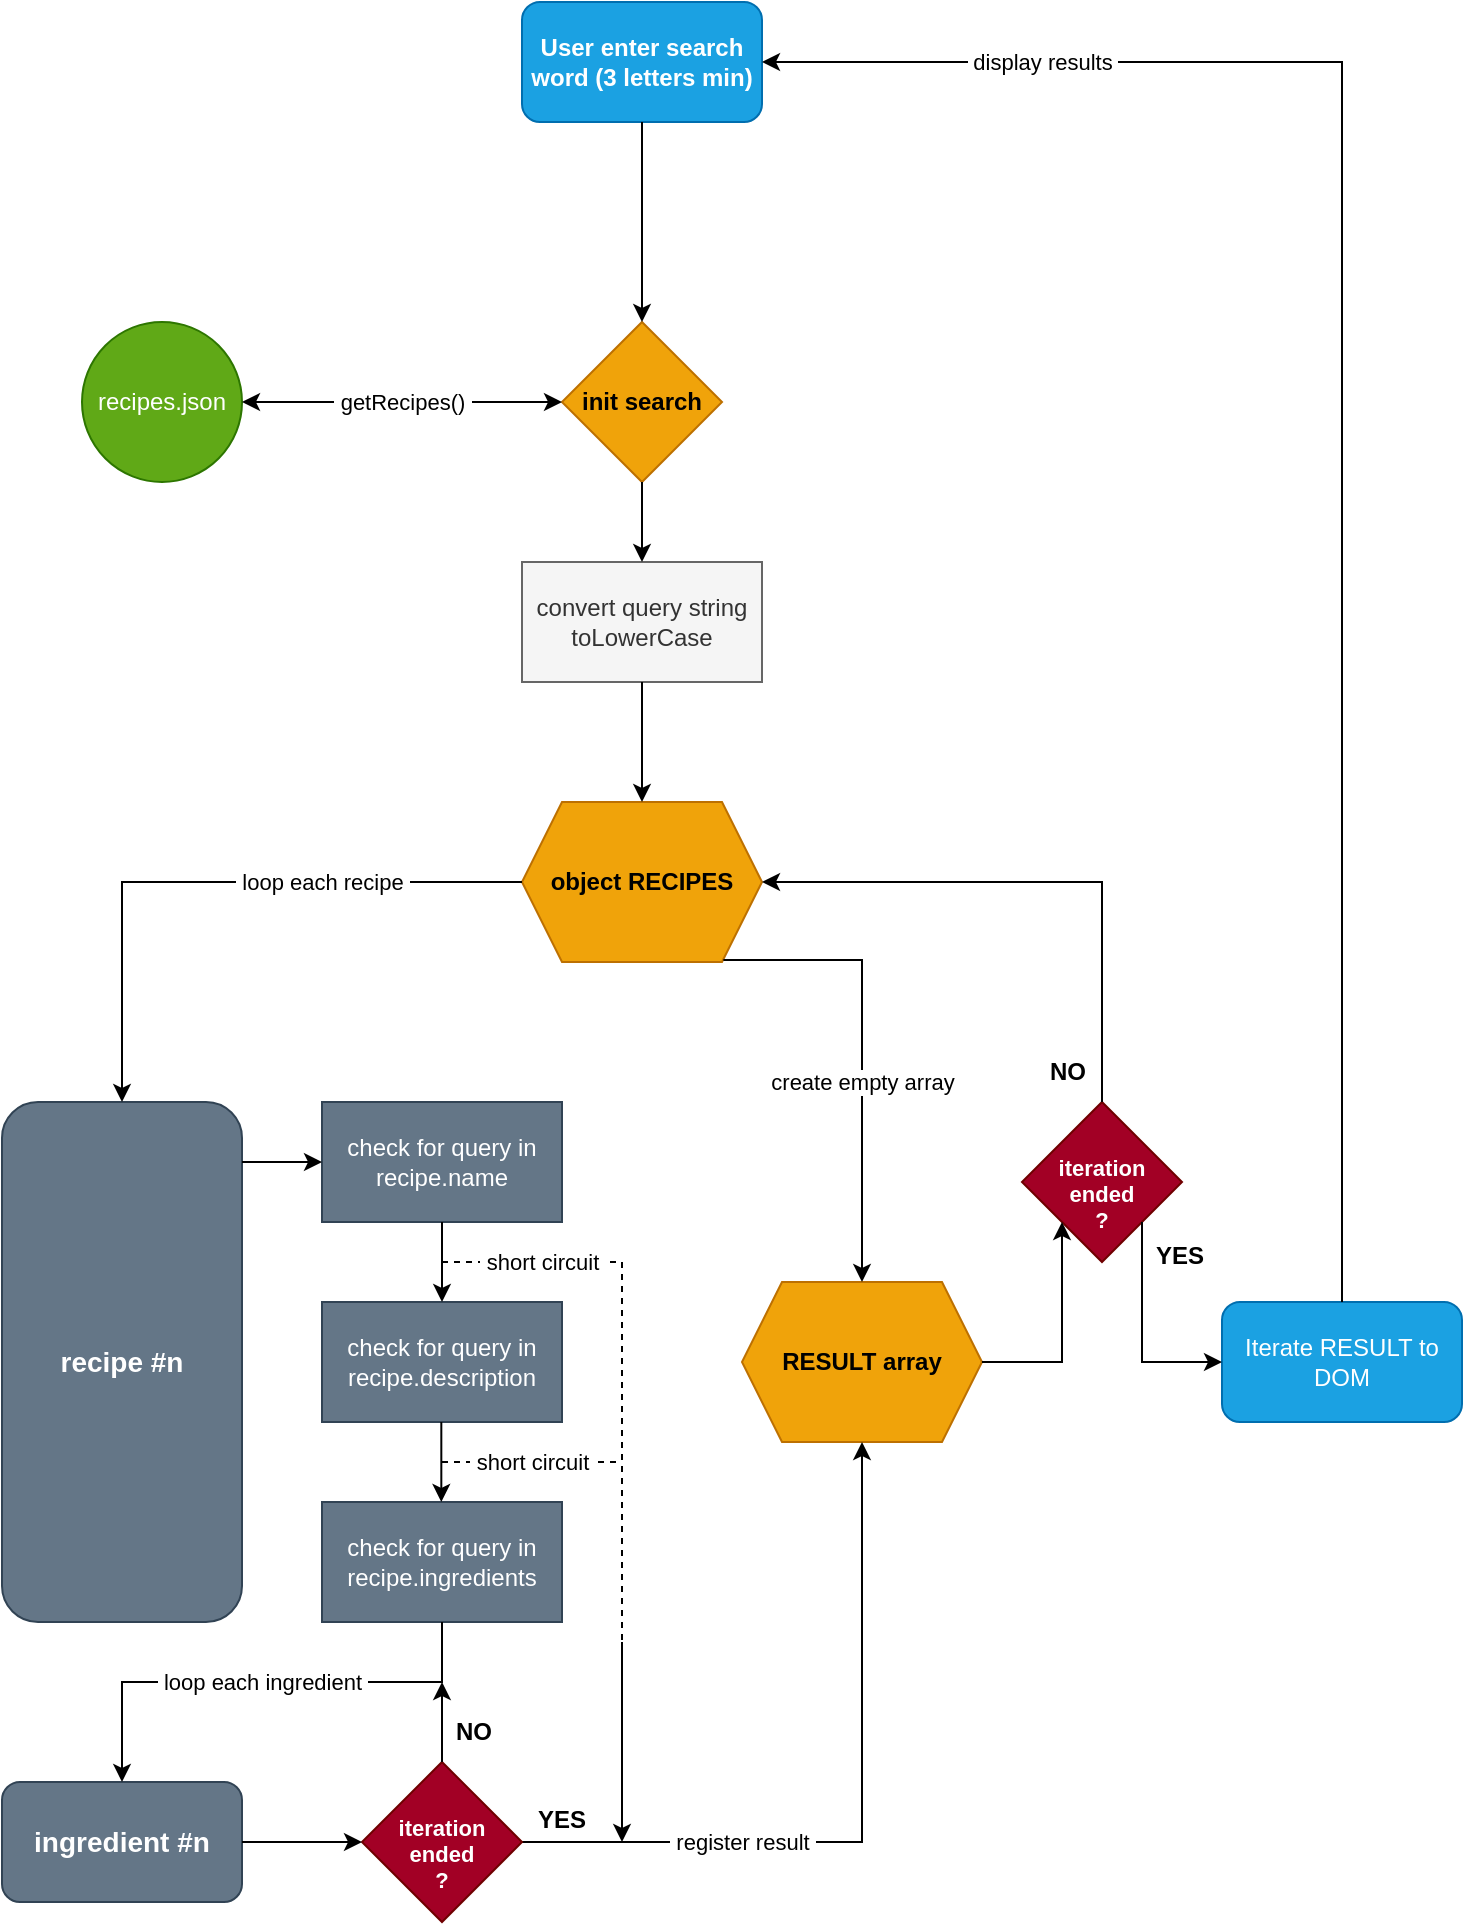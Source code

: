 <mxfile>
    <diagram id="IzG7a3cqAIBmP9c-uOni" name="Page-1">
        <mxGraphModel dx="1647" dy="1139" grid="1" gridSize="10" guides="1" tooltips="1" connect="1" arrows="1" fold="1" page="1" pageScale="1" pageWidth="827" pageHeight="1169" math="0" shadow="0">
            <root>
                <mxCell id="0"/>
                <mxCell id="1" parent="0"/>
                <mxCell id="Wy_21Op2X0B6NZCzpTQm-1" value="User enter search word (3 letters min)" style="rounded=1;whiteSpace=wrap;html=1;fillColor=#1ba1e2;strokeColor=#006EAF;fontStyle=1;fontColor=#ffffff;" parent="1" vertex="1">
                    <mxGeometry x="300" y="80" width="120" height="60" as="geometry"/>
                </mxCell>
                <mxCell id="Wy_21Op2X0B6NZCzpTQm-2" value="init search" style="rhombus;whiteSpace=wrap;html=1;fillColor=#f0a30a;strokeColor=#BD7000;fontStyle=1;fontColor=#000000;" parent="1" vertex="1">
                    <mxGeometry x="320" y="240" width="80" height="80" as="geometry"/>
                </mxCell>
                <mxCell id="Wy_21Op2X0B6NZCzpTQm-3" value="recipes.json" style="ellipse;whiteSpace=wrap;html=1;aspect=fixed;fillColor=#60a917;strokeColor=#2D7600;fontColor=#ffffff;" parent="1" vertex="1">
                    <mxGeometry x="80" y="240" width="80" height="80" as="geometry"/>
                </mxCell>
                <mxCell id="Wy_21Op2X0B6NZCzpTQm-4" value="convert query string toLowerCase" style="rounded=0;whiteSpace=wrap;html=1;fillColor=#f5f5f5;fontColor=#333333;strokeColor=#666666;" parent="1" vertex="1">
                    <mxGeometry x="300" y="360" width="120" height="60" as="geometry"/>
                </mxCell>
                <mxCell id="Wy_21Op2X0B6NZCzpTQm-5" value="object RECIPES" style="shape=hexagon;perimeter=hexagonPerimeter2;whiteSpace=wrap;html=1;fixedSize=1;fillColor=#f0a30a;strokeColor=#BD7000;fontStyle=1;fontColor=#000000;" parent="1" vertex="1">
                    <mxGeometry x="300" y="480" width="120" height="80" as="geometry"/>
                </mxCell>
                <mxCell id="Wy_21Op2X0B6NZCzpTQm-6" value="recipe #n" style="rounded=1;whiteSpace=wrap;html=1;fillColor=#647687;fontColor=#ffffff;strokeColor=#314354;fontStyle=1;fontSize=14;" parent="1" vertex="1">
                    <mxGeometry x="40" y="630" width="120" height="260" as="geometry"/>
                </mxCell>
                <mxCell id="Wy_21Op2X0B6NZCzpTQm-7" value="check for query in recipe.name" style="rounded=0;whiteSpace=wrap;html=1;fillColor=#647687;strokeColor=#314354;fontColor=#ffffff;" parent="1" vertex="1">
                    <mxGeometry x="200" y="630" width="120" height="60" as="geometry"/>
                </mxCell>
                <mxCell id="Wy_21Op2X0B6NZCzpTQm-8" value="check for query in recipe.description" style="rounded=0;whiteSpace=wrap;html=1;fillColor=#647687;strokeColor=#314354;fontColor=#ffffff;" parent="1" vertex="1">
                    <mxGeometry x="200" y="730" width="120" height="60" as="geometry"/>
                </mxCell>
                <mxCell id="Wy_21Op2X0B6NZCzpTQm-9" value="check for query in recipe.ingredients" style="rounded=0;whiteSpace=wrap;html=1;fillColor=#647687;strokeColor=#314354;fontColor=#ffffff;" parent="1" vertex="1">
                    <mxGeometry x="200" y="830" width="120" height="60" as="geometry"/>
                </mxCell>
                <mxCell id="Wy_21Op2X0B6NZCzpTQm-10" value="iteration ended&lt;br style=&quot;font-size: 11px;&quot;&gt;?" style="rhombus;whiteSpace=wrap;html=1;fillColor=#a20025;strokeColor=#6F0000;fontStyle=1;fontSize=11;verticalAlign=middle;labelPosition=center;verticalLabelPosition=middle;align=center;spacingTop=11;fontColor=#ffffff;" parent="1" vertex="1">
                    <mxGeometry x="550" y="630" width="80" height="80" as="geometry"/>
                </mxCell>
                <mxCell id="Wy_21Op2X0B6NZCzpTQm-11" value="RESULT array" style="shape=hexagon;perimeter=hexagonPerimeter2;whiteSpace=wrap;html=1;fixedSize=1;fillColor=#f0a30a;strokeColor=#BD7000;fontStyle=1;fontColor=#000000;" parent="1" vertex="1">
                    <mxGeometry x="410" y="720" width="120" height="80" as="geometry"/>
                </mxCell>
                <mxCell id="Wy_21Op2X0B6NZCzpTQm-12" value="Iterate RESULT to DOM" style="rounded=1;whiteSpace=wrap;html=1;fillColor=#1ba1e2;fontColor=#ffffff;strokeColor=#006EAF;" parent="1" vertex="1">
                    <mxGeometry x="650" y="730" width="120" height="60" as="geometry"/>
                </mxCell>
                <mxCell id="Wy_21Op2X0B6NZCzpTQm-14" value="&amp;nbsp;getRecipes()&amp;nbsp;" style="endArrow=classic;startArrow=classic;html=1;rounded=0;entryX=0;entryY=0.5;entryDx=0;entryDy=0;exitX=1;exitY=0.5;exitDx=0;exitDy=0;" parent="1" source="Wy_21Op2X0B6NZCzpTQm-3" target="Wy_21Op2X0B6NZCzpTQm-2" edge="1">
                    <mxGeometry width="50" height="50" relative="1" as="geometry">
                        <mxPoint x="200" y="310" as="sourcePoint"/>
                        <mxPoint x="250" y="260" as="targetPoint"/>
                    </mxGeometry>
                </mxCell>
                <mxCell id="Wy_21Op2X0B6NZCzpTQm-15" value="" style="endArrow=classic;html=1;rounded=0;entryX=0.5;entryY=0;entryDx=0;entryDy=0;exitX=0.5;exitY=1;exitDx=0;exitDy=0;" parent="1" source="Wy_21Op2X0B6NZCzpTQm-1" target="Wy_21Op2X0B6NZCzpTQm-2" edge="1">
                    <mxGeometry width="50" height="50" relative="1" as="geometry">
                        <mxPoint x="370" y="220" as="sourcePoint"/>
                        <mxPoint x="420" y="170" as="targetPoint"/>
                    </mxGeometry>
                </mxCell>
                <mxCell id="Wy_21Op2X0B6NZCzpTQm-16" value="" style="endArrow=classic;html=1;rounded=0;exitX=0.5;exitY=1;exitDx=0;exitDy=0;entryX=0.5;entryY=0;entryDx=0;entryDy=0;" parent="1" source="Wy_21Op2X0B6NZCzpTQm-2" target="Wy_21Op2X0B6NZCzpTQm-4" edge="1">
                    <mxGeometry width="50" height="50" relative="1" as="geometry">
                        <mxPoint x="190" y="400" as="sourcePoint"/>
                        <mxPoint x="240" y="350" as="targetPoint"/>
                    </mxGeometry>
                </mxCell>
                <mxCell id="Wy_21Op2X0B6NZCzpTQm-17" value="" style="endArrow=classic;html=1;rounded=0;exitX=0.5;exitY=1;exitDx=0;exitDy=0;" parent="1" source="Wy_21Op2X0B6NZCzpTQm-4" target="Wy_21Op2X0B6NZCzpTQm-5" edge="1">
                    <mxGeometry width="50" height="50" relative="1" as="geometry">
                        <mxPoint x="240" y="500" as="sourcePoint"/>
                        <mxPoint x="290" y="450" as="targetPoint"/>
                    </mxGeometry>
                </mxCell>
                <mxCell id="Wy_21Op2X0B6NZCzpTQm-18" value="create empty array" style="endArrow=classic;html=1;rounded=0;exitX=0.839;exitY=0.987;exitDx=0;exitDy=0;exitPerimeter=0;entryX=0.5;entryY=0;entryDx=0;entryDy=0;" parent="1" source="Wy_21Op2X0B6NZCzpTQm-5" target="Wy_21Op2X0B6NZCzpTQm-11" edge="1">
                    <mxGeometry x="0.132" width="50" height="50" relative="1" as="geometry">
                        <mxPoint x="360" y="640" as="sourcePoint"/>
                        <mxPoint x="450" y="690" as="targetPoint"/>
                        <Array as="points">
                            <mxPoint x="470" y="559"/>
                        </Array>
                        <mxPoint as="offset"/>
                    </mxGeometry>
                </mxCell>
                <mxCell id="Wy_21Op2X0B6NZCzpTQm-19" value="&amp;nbsp;loop each recipe&amp;nbsp;" style="endArrow=classic;html=1;rounded=0;exitX=0;exitY=0.5;exitDx=0;exitDy=0;entryX=0.5;entryY=0;entryDx=0;entryDy=0;" parent="1" source="Wy_21Op2X0B6NZCzpTQm-5" target="Wy_21Op2X0B6NZCzpTQm-6" edge="1">
                    <mxGeometry x="-0.355" width="50" height="50" relative="1" as="geometry">
                        <mxPoint x="110" y="560" as="sourcePoint"/>
                        <mxPoint x="160" y="510" as="targetPoint"/>
                        <Array as="points">
                            <mxPoint x="100" y="520"/>
                        </Array>
                        <mxPoint as="offset"/>
                    </mxGeometry>
                </mxCell>
                <mxCell id="Wy_21Op2X0B6NZCzpTQm-20" value="" style="endArrow=classic;html=1;rounded=0;entryX=0;entryY=0.5;entryDx=0;entryDy=0;" parent="1" target="Wy_21Op2X0B6NZCzpTQm-7" edge="1">
                    <mxGeometry width="50" height="50" relative="1" as="geometry">
                        <mxPoint x="160" y="660" as="sourcePoint"/>
                        <mxPoint x="200" y="570" as="targetPoint"/>
                    </mxGeometry>
                </mxCell>
                <mxCell id="Wy_21Op2X0B6NZCzpTQm-21" value="" style="endArrow=classic;html=1;rounded=0;exitX=0.5;exitY=1;exitDx=0;exitDy=0;entryX=0.5;entryY=0;entryDx=0;entryDy=0;" parent="1" source="Wy_21Op2X0B6NZCzpTQm-7" target="Wy_21Op2X0B6NZCzpTQm-8" edge="1">
                    <mxGeometry width="50" height="50" relative="1" as="geometry">
                        <mxPoint x="120" y="740" as="sourcePoint"/>
                        <mxPoint x="170" y="690" as="targetPoint"/>
                    </mxGeometry>
                </mxCell>
                <mxCell id="Wy_21Op2X0B6NZCzpTQm-22" value="" style="endArrow=classic;html=1;rounded=0;exitX=0.5;exitY=1;exitDx=0;exitDy=0;entryX=0.5;entryY=0;entryDx=0;entryDy=0;" parent="1" edge="1">
                    <mxGeometry width="50" height="50" relative="1" as="geometry">
                        <mxPoint x="259.66" y="790" as="sourcePoint"/>
                        <mxPoint x="259.66" y="830" as="targetPoint"/>
                    </mxGeometry>
                </mxCell>
                <mxCell id="Wy_21Op2X0B6NZCzpTQm-23" value="&amp;nbsp;register result&amp;nbsp;" style="endArrow=classic;html=1;rounded=0;entryX=0.5;entryY=1;entryDx=0;entryDy=0;exitX=1;exitY=0.5;exitDx=0;exitDy=0;" parent="1" source="zp0XxfTOB2ZOI0WdYHoq-2" target="Wy_21Op2X0B6NZCzpTQm-11" edge="1">
                    <mxGeometry x="-0.405" width="50" height="50" relative="1" as="geometry">
                        <mxPoint x="370" y="990" as="sourcePoint"/>
                        <mxPoint x="259.66" y="930" as="targetPoint"/>
                        <Array as="points">
                            <mxPoint x="350" y="1000"/>
                            <mxPoint x="470" y="1000"/>
                            <mxPoint x="470" y="920"/>
                        </Array>
                        <mxPoint as="offset"/>
                    </mxGeometry>
                </mxCell>
                <mxCell id="Wy_21Op2X0B6NZCzpTQm-24" value="&amp;nbsp;short circuit&amp;nbsp;" style="endArrow=none;dashed=1;html=1;rounded=0;" parent="1" edge="1">
                    <mxGeometry x="-0.667" width="50" height="50" relative="1" as="geometry">
                        <mxPoint x="260" y="710" as="sourcePoint"/>
                        <mxPoint x="350" y="920" as="targetPoint"/>
                        <Array as="points">
                            <mxPoint x="350" y="710"/>
                        </Array>
                        <mxPoint as="offset"/>
                    </mxGeometry>
                </mxCell>
                <mxCell id="Wy_21Op2X0B6NZCzpTQm-25" value="&amp;nbsp;short circuit&amp;nbsp;" style="endArrow=none;dashed=1;html=1;rounded=0;" parent="1" edge="1">
                    <mxGeometry width="50" height="50" relative="1" as="geometry">
                        <mxPoint x="260" y="810" as="sourcePoint"/>
                        <mxPoint x="350" y="810" as="targetPoint"/>
                    </mxGeometry>
                </mxCell>
                <mxCell id="Wy_21Op2X0B6NZCzpTQm-26" value="" style="endArrow=classic;html=1;rounded=0;" parent="1" edge="1">
                    <mxGeometry width="50" height="50" relative="1" as="geometry">
                        <mxPoint x="350" y="900" as="sourcePoint"/>
                        <mxPoint x="350" y="1000" as="targetPoint"/>
                    </mxGeometry>
                </mxCell>
                <mxCell id="Wy_21Op2X0B6NZCzpTQm-28" value="" style="endArrow=classic;html=1;rounded=0;entryX=0;entryY=1;entryDx=0;entryDy=0;exitX=1;exitY=0.5;exitDx=0;exitDy=0;" parent="1" source="Wy_21Op2X0B6NZCzpTQm-11" target="Wy_21Op2X0B6NZCzpTQm-10" edge="1">
                    <mxGeometry width="50" height="50" relative="1" as="geometry">
                        <mxPoint x="300" y="700" as="sourcePoint"/>
                        <mxPoint x="350" y="650" as="targetPoint"/>
                        <Array as="points">
                            <mxPoint x="570" y="760"/>
                        </Array>
                    </mxGeometry>
                </mxCell>
                <mxCell id="Wy_21Op2X0B6NZCzpTQm-29" value="" style="endArrow=classic;html=1;rounded=0;entryX=1;entryY=0.5;entryDx=0;entryDy=0;exitX=0.5;exitY=0;exitDx=0;exitDy=0;" parent="1" source="Wy_21Op2X0B6NZCzpTQm-10" target="Wy_21Op2X0B6NZCzpTQm-5" edge="1">
                    <mxGeometry width="50" height="50" relative="1" as="geometry">
                        <mxPoint x="510" y="630" as="sourcePoint"/>
                        <mxPoint x="560" y="580" as="targetPoint"/>
                        <Array as="points">
                            <mxPoint x="590" y="520"/>
                        </Array>
                    </mxGeometry>
                </mxCell>
                <mxCell id="Wy_21Op2X0B6NZCzpTQm-30" value="" style="endArrow=classic;html=1;rounded=0;entryX=0;entryY=0.5;entryDx=0;entryDy=0;exitX=1;exitY=1;exitDx=0;exitDy=0;" parent="1" source="Wy_21Op2X0B6NZCzpTQm-10" target="Wy_21Op2X0B6NZCzpTQm-12" edge="1">
                    <mxGeometry width="50" height="50" relative="1" as="geometry">
                        <mxPoint x="590" y="770" as="sourcePoint"/>
                        <mxPoint x="640" y="720" as="targetPoint"/>
                        <Array as="points">
                            <mxPoint x="610" y="760"/>
                        </Array>
                    </mxGeometry>
                </mxCell>
                <mxCell id="Wy_21Op2X0B6NZCzpTQm-31" value="&amp;nbsp;display results&amp;nbsp;" style="endArrow=classic;html=1;rounded=0;exitX=0.5;exitY=0;exitDx=0;exitDy=0;entryX=1;entryY=0.5;entryDx=0;entryDy=0;" parent="1" source="Wy_21Op2X0B6NZCzpTQm-12" target="Wy_21Op2X0B6NZCzpTQm-1" edge="1">
                    <mxGeometry x="0.692" width="50" height="50" relative="1" as="geometry">
                        <mxPoint x="640" y="870" as="sourcePoint"/>
                        <mxPoint x="710" y="450" as="targetPoint"/>
                        <Array as="points">
                            <mxPoint x="710" y="110"/>
                        </Array>
                        <mxPoint as="offset"/>
                    </mxGeometry>
                </mxCell>
                <mxCell id="Wy_21Op2X0B6NZCzpTQm-32" value="NO" style="text;html=1;strokeColor=none;fillColor=none;align=center;verticalAlign=middle;whiteSpace=wrap;rounded=0;fontStyle=1" parent="1" vertex="1">
                    <mxGeometry x="543" y="600" width="60" height="30" as="geometry"/>
                </mxCell>
                <mxCell id="Wy_21Op2X0B6NZCzpTQm-33" value="YES" style="text;html=1;strokeColor=none;fillColor=none;align=center;verticalAlign=middle;whiteSpace=wrap;rounded=0;fontStyle=1" parent="1" vertex="1">
                    <mxGeometry x="599" y="692" width="60" height="30" as="geometry"/>
                </mxCell>
                <mxCell id="zp0XxfTOB2ZOI0WdYHoq-1" value="&lt;b style=&quot;font-size: 14px;&quot;&gt;ingredient #n&lt;/b&gt;" style="rounded=1;whiteSpace=wrap;html=1;fontSize=14;fillColor=#647687;strokeColor=#314354;fontColor=#ffffff;" parent="1" vertex="1">
                    <mxGeometry x="40" y="970" width="120" height="60" as="geometry"/>
                </mxCell>
                <mxCell id="zp0XxfTOB2ZOI0WdYHoq-2" value="iteration ended&lt;br style=&quot;font-size: 11px;&quot;&gt;?" style="rhombus;whiteSpace=wrap;html=1;fillColor=#a20025;strokeColor=#6F0000;fontStyle=1;fontSize=11;verticalAlign=middle;labelPosition=center;verticalLabelPosition=middle;align=center;spacingTop=11;fontColor=#ffffff;" parent="1" vertex="1">
                    <mxGeometry x="220" y="960" width="80" height="80" as="geometry"/>
                </mxCell>
                <mxCell id="zp0XxfTOB2ZOI0WdYHoq-3" value="&amp;nbsp;loop each ingredient&amp;nbsp;" style="endArrow=classic;html=1;rounded=0;fontSize=11;exitX=0.5;exitY=1;exitDx=0;exitDy=0;entryX=0.5;entryY=0;entryDx=0;entryDy=0;" parent="1" source="Wy_21Op2X0B6NZCzpTQm-9" target="zp0XxfTOB2ZOI0WdYHoq-1" edge="1">
                    <mxGeometry width="50" height="50" relative="1" as="geometry">
                        <mxPoint x="390" y="790" as="sourcePoint"/>
                        <mxPoint x="440" y="740" as="targetPoint"/>
                        <Array as="points">
                            <mxPoint x="260" y="920"/>
                            <mxPoint x="100" y="920"/>
                        </Array>
                    </mxGeometry>
                </mxCell>
                <mxCell id="zp0XxfTOB2ZOI0WdYHoq-4" value="" style="endArrow=classic;html=1;rounded=0;fontSize=11;exitX=0.5;exitY=0;exitDx=0;exitDy=0;" parent="1" source="zp0XxfTOB2ZOI0WdYHoq-2" edge="1">
                    <mxGeometry width="50" height="50" relative="1" as="geometry">
                        <mxPoint x="390" y="790" as="sourcePoint"/>
                        <mxPoint x="260" y="920" as="targetPoint"/>
                    </mxGeometry>
                </mxCell>
                <mxCell id="zp0XxfTOB2ZOI0WdYHoq-5" value="" style="endArrow=classic;html=1;rounded=0;fontSize=11;entryX=0;entryY=0.5;entryDx=0;entryDy=0;exitX=1;exitY=0.5;exitDx=0;exitDy=0;" parent="1" source="zp0XxfTOB2ZOI0WdYHoq-1" target="zp0XxfTOB2ZOI0WdYHoq-2" edge="1">
                    <mxGeometry width="50" height="50" relative="1" as="geometry">
                        <mxPoint x="80" y="1110" as="sourcePoint"/>
                        <mxPoint x="130" y="1060" as="targetPoint"/>
                    </mxGeometry>
                </mxCell>
                <mxCell id="zp0XxfTOB2ZOI0WdYHoq-6" value="YES" style="text;html=1;strokeColor=none;fillColor=none;align=center;verticalAlign=middle;whiteSpace=wrap;rounded=0;fontStyle=1" parent="1" vertex="1">
                    <mxGeometry x="290" y="974" width="60" height="30" as="geometry"/>
                </mxCell>
                <mxCell id="zp0XxfTOB2ZOI0WdYHoq-8" value="NO" style="text;html=1;strokeColor=none;fillColor=none;align=center;verticalAlign=middle;whiteSpace=wrap;rounded=0;fontStyle=1" parent="1" vertex="1">
                    <mxGeometry x="246" y="930" width="60" height="30" as="geometry"/>
                </mxCell>
            </root>
        </mxGraphModel>
    </diagram>
</mxfile>